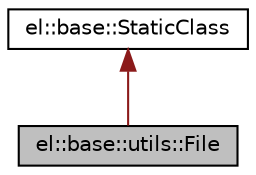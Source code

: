 digraph "el::base::utils::File"
{
  edge [fontname="Helvetica",fontsize="10",labelfontname="Helvetica",labelfontsize="10"];
  node [fontname="Helvetica",fontsize="10",shape=record];
  Node1 [label="el::base::utils::File",height=0.2,width=0.4,color="black", fillcolor="grey75", style="filled", fontcolor="black"];
  Node2 -> Node1 [dir="back",color="firebrick4",fontsize="10",style="solid",fontname="Helvetica"];
  Node2 [label="el::base::StaticClass",height=0.2,width=0.4,color="black", fillcolor="white", style="filled",URL="$df/d5d/a00084.html",tooltip="Internal helper class that makes all default constructors private. "];
}
